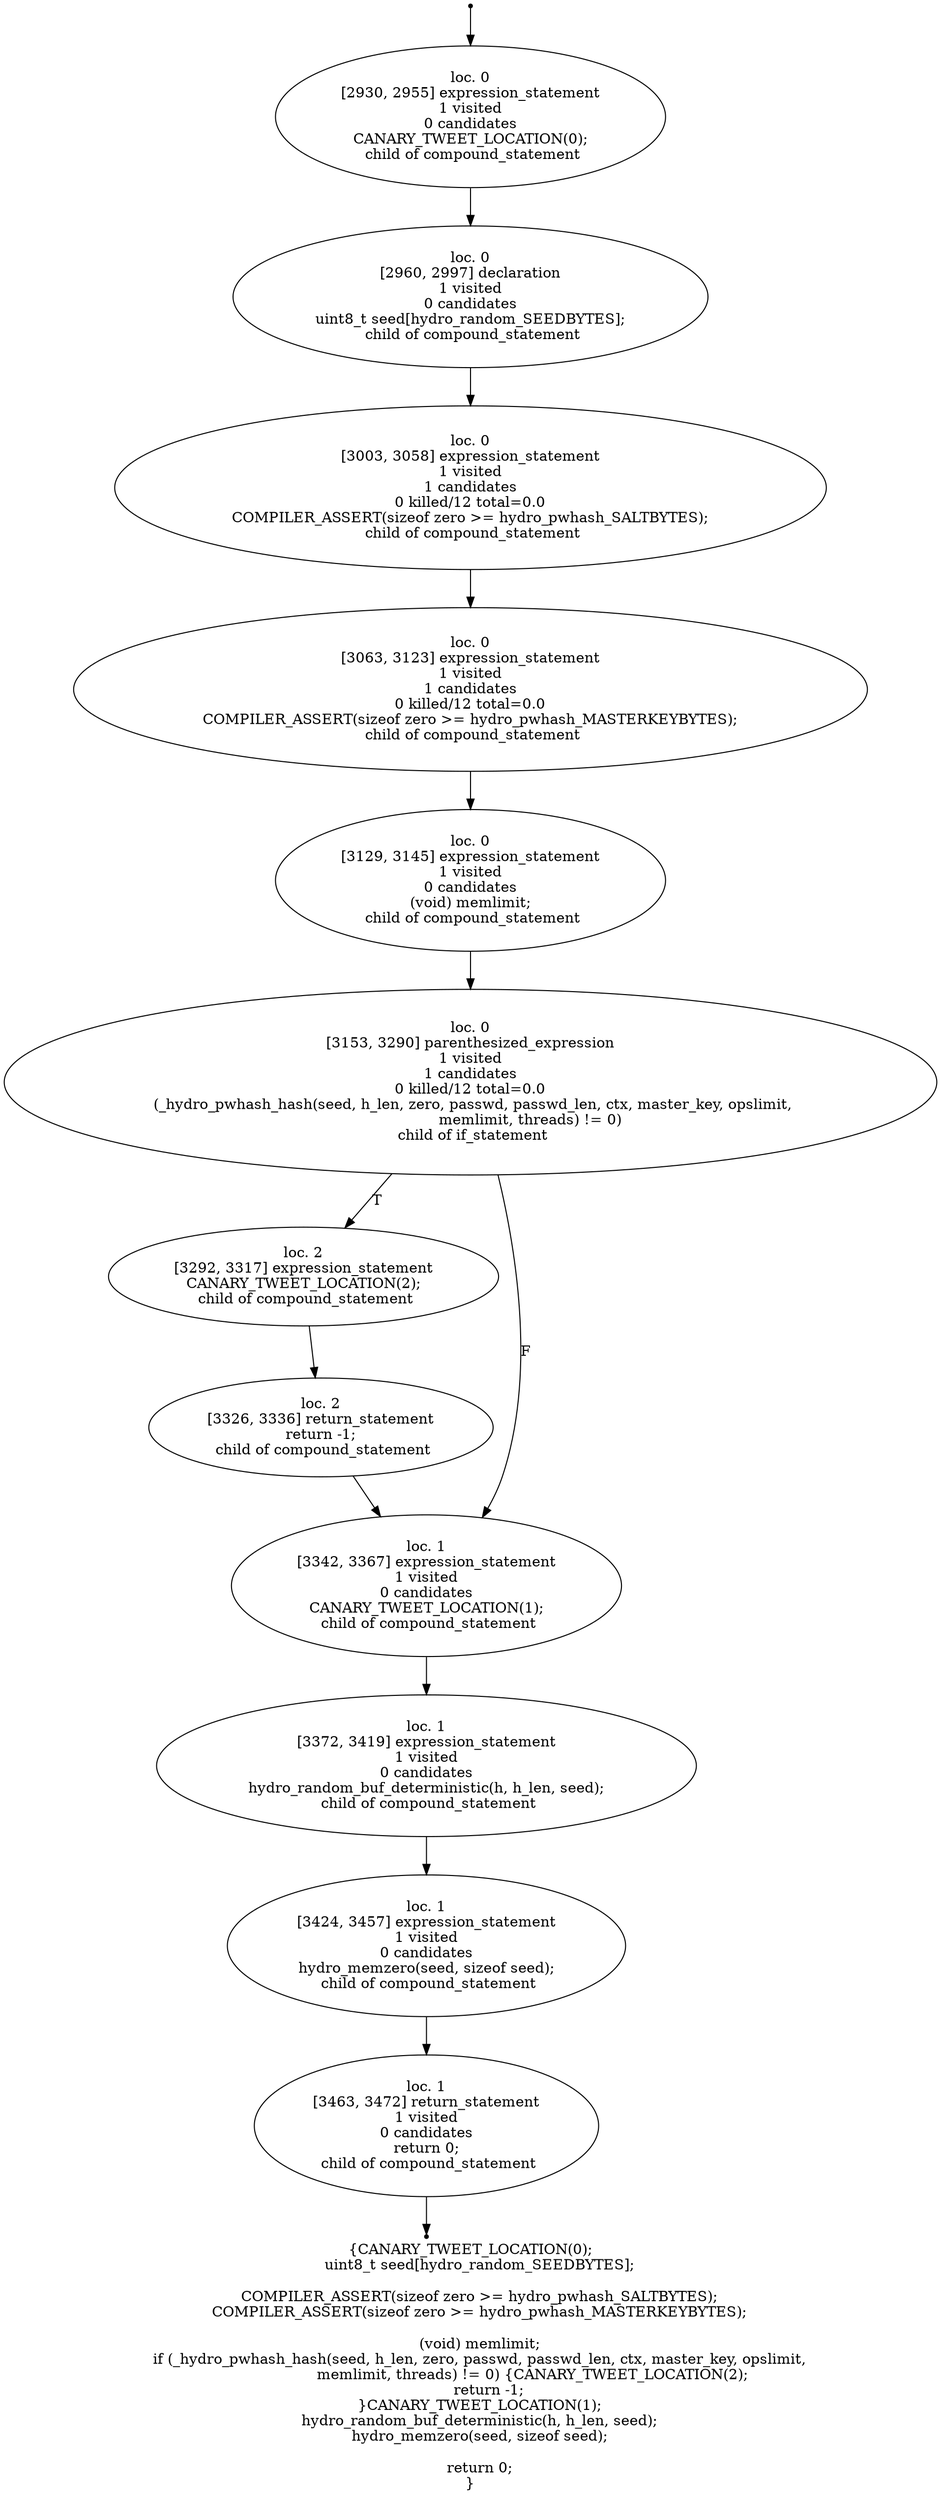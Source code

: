 digraph hydro_pwhash_deterministic_localised_2 {
	initial [shape=point]
	initial -> "loc. 0
[2930, 2955] expression_statement
1 visited
0 candidates
 CANARY_TWEET_LOCATION(0); 
 child of compound_statement"
	final [shape=point]
	"loc. 1
[3463, 3472] return_statement
1 visited
0 candidates
 return 0; 
 child of compound_statement" -> final
	"loc. 0
[2930, 2955] expression_statement
1 visited
0 candidates
 CANARY_TWEET_LOCATION(0); 
 child of compound_statement"
	"loc. 0
[2930, 2955] expression_statement
1 visited
0 candidates
 CANARY_TWEET_LOCATION(0); 
 child of compound_statement" -> "loc. 0
[2960, 2997] declaration
1 visited
0 candidates
 uint8_t seed[hydro_random_SEEDBYTES]; 
 child of compound_statement"
	"loc. 0
[2960, 2997] declaration
1 visited
0 candidates
 uint8_t seed[hydro_random_SEEDBYTES]; 
 child of compound_statement"
	"loc. 0
[2960, 2997] declaration
1 visited
0 candidates
 uint8_t seed[hydro_random_SEEDBYTES]; 
 child of compound_statement" -> "loc. 0
[3003, 3058] expression_statement
1 visited
1 candidates
0 killed/12 total=0.0
 COMPILER_ASSERT(sizeof zero >= hydro_pwhash_SALTBYTES); 
 child of compound_statement"
	"loc. 0
[3003, 3058] expression_statement
1 visited
1 candidates
0 killed/12 total=0.0
 COMPILER_ASSERT(sizeof zero >= hydro_pwhash_SALTBYTES); 
 child of compound_statement"
	"loc. 0
[3003, 3058] expression_statement
1 visited
1 candidates
0 killed/12 total=0.0
 COMPILER_ASSERT(sizeof zero >= hydro_pwhash_SALTBYTES); 
 child of compound_statement" -> "loc. 0
[3063, 3123] expression_statement
1 visited
1 candidates
0 killed/12 total=0.0
 COMPILER_ASSERT(sizeof zero >= hydro_pwhash_MASTERKEYBYTES); 
 child of compound_statement"
	"loc. 0
[3063, 3123] expression_statement
1 visited
1 candidates
0 killed/12 total=0.0
 COMPILER_ASSERT(sizeof zero >= hydro_pwhash_MASTERKEYBYTES); 
 child of compound_statement"
	"loc. 0
[3063, 3123] expression_statement
1 visited
1 candidates
0 killed/12 total=0.0
 COMPILER_ASSERT(sizeof zero >= hydro_pwhash_MASTERKEYBYTES); 
 child of compound_statement" -> "loc. 0
[3129, 3145] expression_statement
1 visited
0 candidates
 (void) memlimit; 
 child of compound_statement"
	"loc. 0
[3129, 3145] expression_statement
1 visited
0 candidates
 (void) memlimit; 
 child of compound_statement"
	"loc. 0
[3129, 3145] expression_statement
1 visited
0 candidates
 (void) memlimit; 
 child of compound_statement" -> "loc. 0
[3153, 3290] parenthesized_expression
1 visited
1 candidates
0 killed/12 total=0.0
 (_hydro_pwhash_hash(seed, h_len, zero, passwd, passwd_len, ctx, master_key, opslimit,
                           memlimit, threads) != 0) 
 child of if_statement"
	"loc. 0
[3153, 3290] parenthesized_expression
1 visited
1 candidates
0 killed/12 total=0.0
 (_hydro_pwhash_hash(seed, h_len, zero, passwd, passwd_len, ctx, master_key, opslimit,
                           memlimit, threads) != 0) 
 child of if_statement"
	"loc. 0
[3153, 3290] parenthesized_expression
1 visited
1 candidates
0 killed/12 total=0.0
 (_hydro_pwhash_hash(seed, h_len, zero, passwd, passwd_len, ctx, master_key, opslimit,
                           memlimit, threads) != 0) 
 child of if_statement" -> "loc. 2
[3292, 3317] expression_statement
 CANARY_TWEET_LOCATION(2); 
 child of compound_statement" [label=T]
	"loc. 0
[3153, 3290] parenthesized_expression
1 visited
1 candidates
0 killed/12 total=0.0
 (_hydro_pwhash_hash(seed, h_len, zero, passwd, passwd_len, ctx, master_key, opslimit,
                           memlimit, threads) != 0) 
 child of if_statement" -> "loc. 1
[3342, 3367] expression_statement
1 visited
0 candidates
 CANARY_TWEET_LOCATION(1); 
 child of compound_statement" [label=F]
	"loc. 2
[3292, 3317] expression_statement
 CANARY_TWEET_LOCATION(2); 
 child of compound_statement"
	"loc. 2
[3292, 3317] expression_statement
 CANARY_TWEET_LOCATION(2); 
 child of compound_statement" -> "loc. 2
[3326, 3336] return_statement
 return -1; 
 child of compound_statement"
	"loc. 1
[3342, 3367] expression_statement
1 visited
0 candidates
 CANARY_TWEET_LOCATION(1); 
 child of compound_statement"
	"loc. 1
[3342, 3367] expression_statement
1 visited
0 candidates
 CANARY_TWEET_LOCATION(1); 
 child of compound_statement" -> "loc. 1
[3372, 3419] expression_statement
1 visited
0 candidates
 hydro_random_buf_deterministic(h, h_len, seed); 
 child of compound_statement"
	"loc. 2
[3326, 3336] return_statement
 return -1; 
 child of compound_statement"
	"loc. 2
[3326, 3336] return_statement
 return -1; 
 child of compound_statement" -> "loc. 1
[3342, 3367] expression_statement
1 visited
0 candidates
 CANARY_TWEET_LOCATION(1); 
 child of compound_statement"
	"loc. 1
[3372, 3419] expression_statement
1 visited
0 candidates
 hydro_random_buf_deterministic(h, h_len, seed); 
 child of compound_statement"
	"loc. 1
[3372, 3419] expression_statement
1 visited
0 candidates
 hydro_random_buf_deterministic(h, h_len, seed); 
 child of compound_statement" -> "loc. 1
[3424, 3457] expression_statement
1 visited
0 candidates
 hydro_memzero(seed, sizeof seed); 
 child of compound_statement"
	"loc. 1
[3424, 3457] expression_statement
1 visited
0 candidates
 hydro_memzero(seed, sizeof seed); 
 child of compound_statement"
	"loc. 1
[3424, 3457] expression_statement
1 visited
0 candidates
 hydro_memzero(seed, sizeof seed); 
 child of compound_statement" -> "loc. 1
[3463, 3472] return_statement
1 visited
0 candidates
 return 0; 
 child of compound_statement"
	"loc. 1
[3463, 3472] return_statement
1 visited
0 candidates
 return 0; 
 child of compound_statement"
	label="{CANARY_TWEET_LOCATION(0);
    uint8_t seed[hydro_random_SEEDBYTES];

    COMPILER_ASSERT(sizeof zero >= hydro_pwhash_SALTBYTES);
    COMPILER_ASSERT(sizeof zero >= hydro_pwhash_MASTERKEYBYTES);

    (void) memlimit;
    if (_hydro_pwhash_hash(seed, h_len, zero, passwd, passwd_len, ctx, master_key, opslimit,
                           memlimit, threads) != 0) {CANARY_TWEET_LOCATION(2);
        return -1;
    }CANARY_TWEET_LOCATION(1);
    hydro_random_buf_deterministic(h, h_len, seed);
    hydro_memzero(seed, sizeof seed);

    return 0;
}"
}

